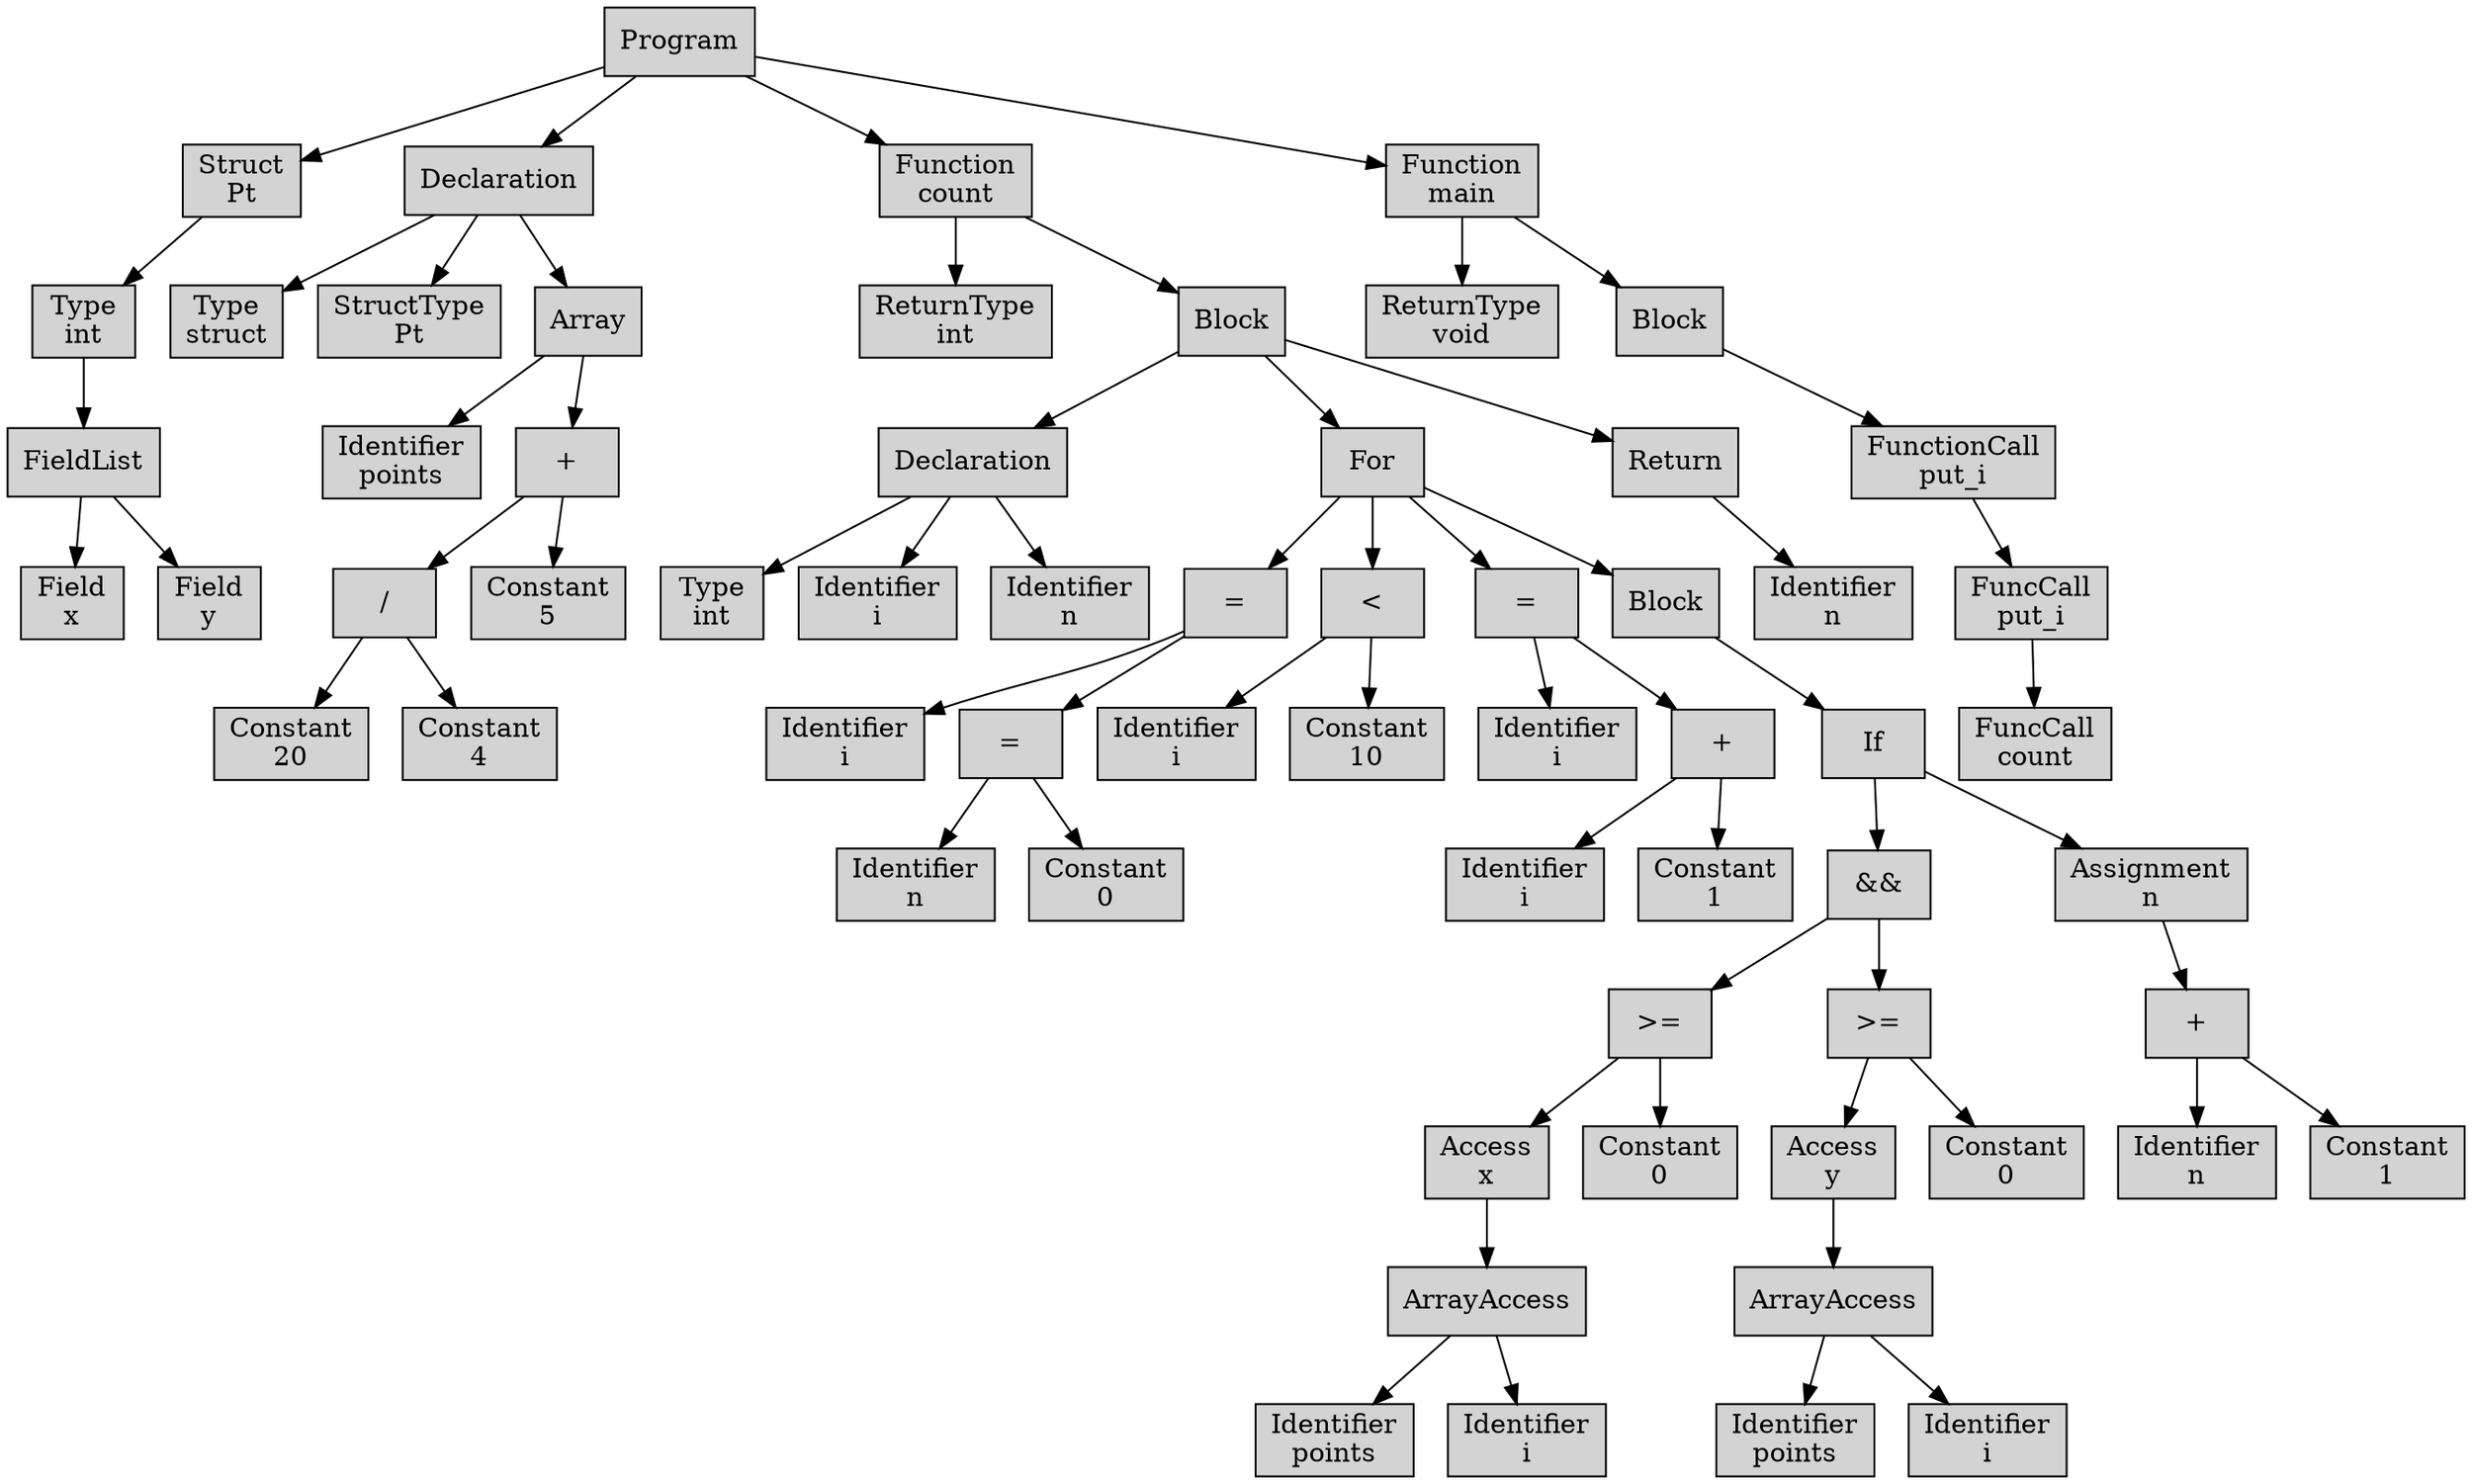digraph AST {
  node [shape=box, style=filled, fillcolor=lightgray];
  node0 [label="Program"];
  node1 [label="Struct\nPt"];
  node0 -> node1;
  node2 [label="Type\nint"];
  node1 -> node2;
  node3 [label="FieldList"];
  node2 -> node3;
  node4 [label="Field\nx"];
  node3 -> node4;
  node5 [label="Field\ny"];
  node3 -> node5;
  node6 [label="Declaration"];
  node0 -> node6;
  node7 [label="Type\nstruct"];
  node6 -> node7;
  node8 [label="StructType\nPt"];
  node6 -> node8;
  node9 [label="Array"];
  node6 -> node9;
  node10 [label="Identifier\npoints"];
  node9 -> node10;
  node11 [label="+"];
  node9 -> node11;
  node12 [label="/"];
  node11 -> node12;
  node13 [label="Constant\n20"];
  node12 -> node13;
  node14 [label="Constant\n4"];
  node12 -> node14;
  node15 [label="Constant\n5"];
  node11 -> node15;
  node16 [label="Function\ncount"];
  node0 -> node16;
  node17 [label="ReturnType\nint"];
  node16 -> node17;
  node18 [label="Block"];
  node16 -> node18;
  node19 [label="Declaration"];
  node18 -> node19;
  node20 [label="Type\nint"];
  node19 -> node20;
  node21 [label="Identifier\ni"];
  node19 -> node21;
  node22 [label="Identifier\nn"];
  node19 -> node22;
  node23 [label="For"];
  node18 -> node23;
  node24 [label="="];
  node23 -> node24;
  node25 [label="Identifier\ni"];
  node24 -> node25;
  node26 [label="="];
  node24 -> node26;
  node27 [label="Identifier\nn"];
  node26 -> node27;
  node28 [label="Constant\n0"];
  node26 -> node28;
  node29 [label="<"];
  node23 -> node29;
  node30 [label="Identifier\ni"];
  node29 -> node30;
  node31 [label="Constant\n10"];
  node29 -> node31;
  node32 [label="="];
  node23 -> node32;
  node33 [label="Identifier\ni"];
  node32 -> node33;
  node34 [label="+"];
  node32 -> node34;
  node35 [label="Identifier\ni"];
  node34 -> node35;
  node36 [label="Constant\n1"];
  node34 -> node36;
  node37 [label="Block"];
  node23 -> node37;
  node38 [label="If"];
  node37 -> node38;
  node39 [label="&&"];
  node38 -> node39;
  node40 [label=">="];
  node39 -> node40;
  node41 [label="Access\nx"];
  node40 -> node41;
  node42 [label="ArrayAccess"];
  node41 -> node42;
  node43 [label="Identifier\npoints"];
  node42 -> node43;
  node44 [label="Identifier\ni"];
  node42 -> node44;
  node45 [label="Constant\n0"];
  node40 -> node45;
  node46 [label=">="];
  node39 -> node46;
  node47 [label="Access\ny"];
  node46 -> node47;
  node48 [label="ArrayAccess"];
  node47 -> node48;
  node49 [label="Identifier\npoints"];
  node48 -> node49;
  node50 [label="Identifier\ni"];
  node48 -> node50;
  node51 [label="Constant\n0"];
  node46 -> node51;
  node52 [label="Assignment\nn"];
  node38 -> node52;
  node53 [label="+"];
  node52 -> node53;
  node54 [label="Identifier\nn"];
  node53 -> node54;
  node55 [label="Constant\n1"];
  node53 -> node55;
  node56 [label="Return"];
  node18 -> node56;
  node57 [label="Identifier\nn"];
  node56 -> node57;
  node58 [label="Function\nmain"];
  node0 -> node58;
  node59 [label="ReturnType\nvoid"];
  node58 -> node59;
  node60 [label="Block"];
  node58 -> node60;
  node61 [label="FunctionCall\nput_i"];
  node60 -> node61;
  node62 [label="FuncCall\nput_i"];
  node61 -> node62;
  node63 [label="FuncCall\ncount"];
  node62 -> node63;
}
